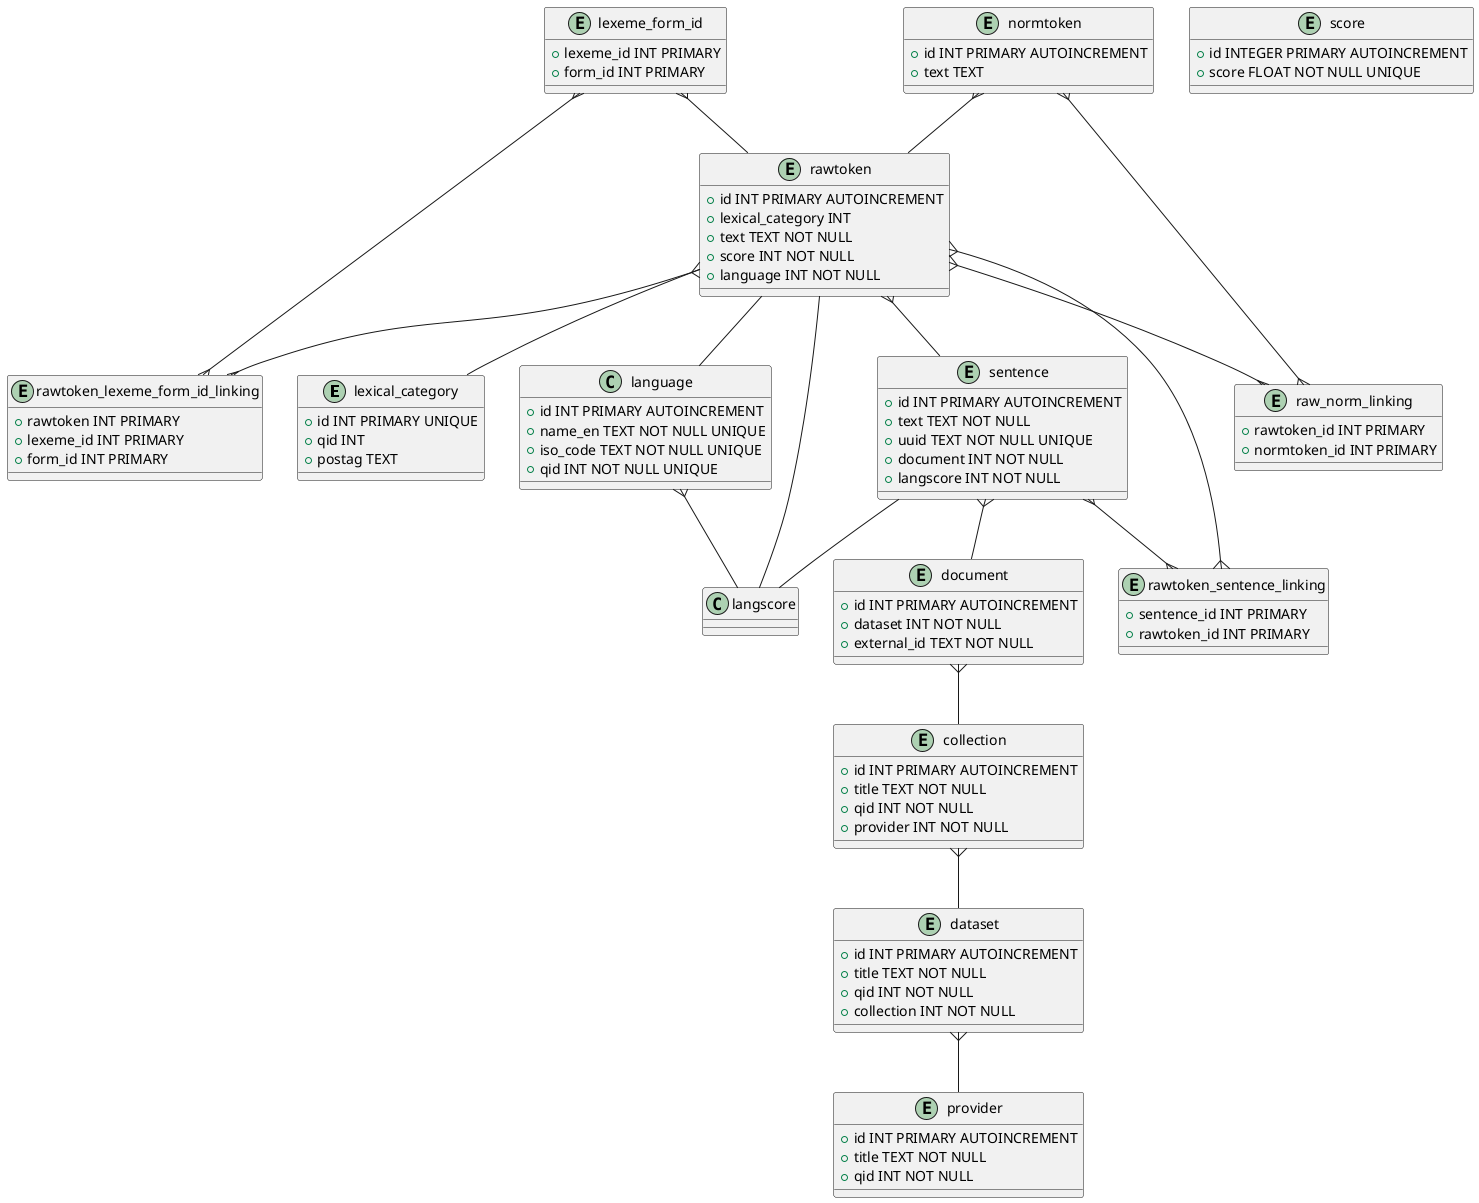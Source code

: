 @startuml
'' Store information about token, lexical category and

'' This is needed to distinguish forms
'' VERB and AUX link to the same qid
entity lexical_category {
    + id INT PRIMARY UNIQUE
    + qid INT
    + postag TEXT
}

'' The ISO 639-1 code is stored like in the yml like so: 'en'
class language {
    + id INT PRIMARY AUTOINCREMENT
    + name_en TEXT NOT NULL UNIQUE
    + iso_code TEXT NOT NULL UNIQUE
    + qid INT NOT NULL UNIQUE
}
'' e.g. Riksdagenförvaltningen Q10655176)
entity provider {
    + id INT PRIMARY AUTOINCREMENT
    + title TEXT NOT NULL
    + qid INT NOT NULL
}
'' e.g. Riksdagens öppna data Q108560253
'' QID for this term: Q59294700
entity collection {
    + id INT PRIMARY AUTOINCREMENT
    + title TEXT NOT NULL
    + qid INT NOT NULL
    + provider INT NOT NULL
}

'' dataset is e.g. departementserien Q123501464
entity dataset {
    + id INT PRIMARY AUTOINCREMENT
    + title TEXT NOT NULL
    + qid INT NOT NULL
    + collection INT NOT NULL
}

'' e.g. GNB465, see https://www.riksdagen.se/sv/dokument-och-lagar/dokument/departementsserien/ds-1999-65-_gnb465/
entity document {
    + id INT PRIMARY AUTOINCREMENT
    + dataset INT NOT NULL
    + external_id TEXT NOT NULL
}

'' sentences is detected by the spaCy NLP
entity sentence {
    + id INT PRIMARY AUTOINCREMENT
    + text TEXT NOT NULL
    + uuid TEXT NOT NULL UNIQUE
    + document INT NOT NULL
    + langscore INT NOT NULL
}

'' linking table
entity rawtoken_sentence_linking {
    + sentence_id INT PRIMARY
    + rawtoken_id INT PRIMARY
}

'' lexeme form ids can be matched later on to forms
entity lexeme_form_id {
    + lexeme_id INT PRIMARY
    + form_id INT PRIMARY
}

'' linking table
entity rawtoken_lexeme_form_id_linking {
    + rawtoken INT PRIMARY
    + lexeme_id INT PRIMARY
    + form_id INT PRIMARY
}

'' raw tokens appear in sentences as output form the NLP and have a lexical category
'' they have a composite primary key hardcoding them to a specific lexical category
'' text + lexical_category_id + language = UNIQUE
entity rawtoken {
    + id INT PRIMARY AUTOINCREMENT
    + lexical_category INT
    + text TEXT NOT NULL
    + score INT NOT NULL
    + language INT NOT NULL
}

'' This prevents duplication of scores in the database on every token and sentence
entity score {
    + id INTEGER PRIMARY AUTOINCREMENT
    + score FLOAT NOT NULL UNIQUE
}

'' normalized tokens are derived from raw tokens and have no lexical category
'' They help users who want to lookup variations of any given token
'' e.g. the form Hus has the normalized token hus
'' e.g. the form statsminister has the normalized token statsminister
entity normtoken {
    + id INT PRIMARY AUTOINCREMENT
    + text TEXT
}

'' link table between forms and normalized tokens
entity raw_norm_linking {
    + rawtoken_id INT PRIMARY
    + normtoken_id INT PRIMARY
}


' one to many:
lexeme_form_id }-- rawtoken
normtoken }-- rawtoken
rawtoken }-- sentence
sentence }-- document
document }-- collection
collection }-- dataset
dataset }-- provider
language }-- langscore

' one to one
sentence -- langscore
rawtoken -- lexical_category
rawtoken -- langscore
rawtoken -- language

' many to many
rawtoken }--{ raw_norm_linking
normtoken }--{ raw_norm_linking
rawtoken }--{ rawtoken_sentence_linking
sentence }--{ rawtoken_sentence_linking
rawtoken }--{ rawtoken_lexeme_form_id_linking
lexeme_form_id }--{ rawtoken_lexeme_form_id_linking
@enduml
